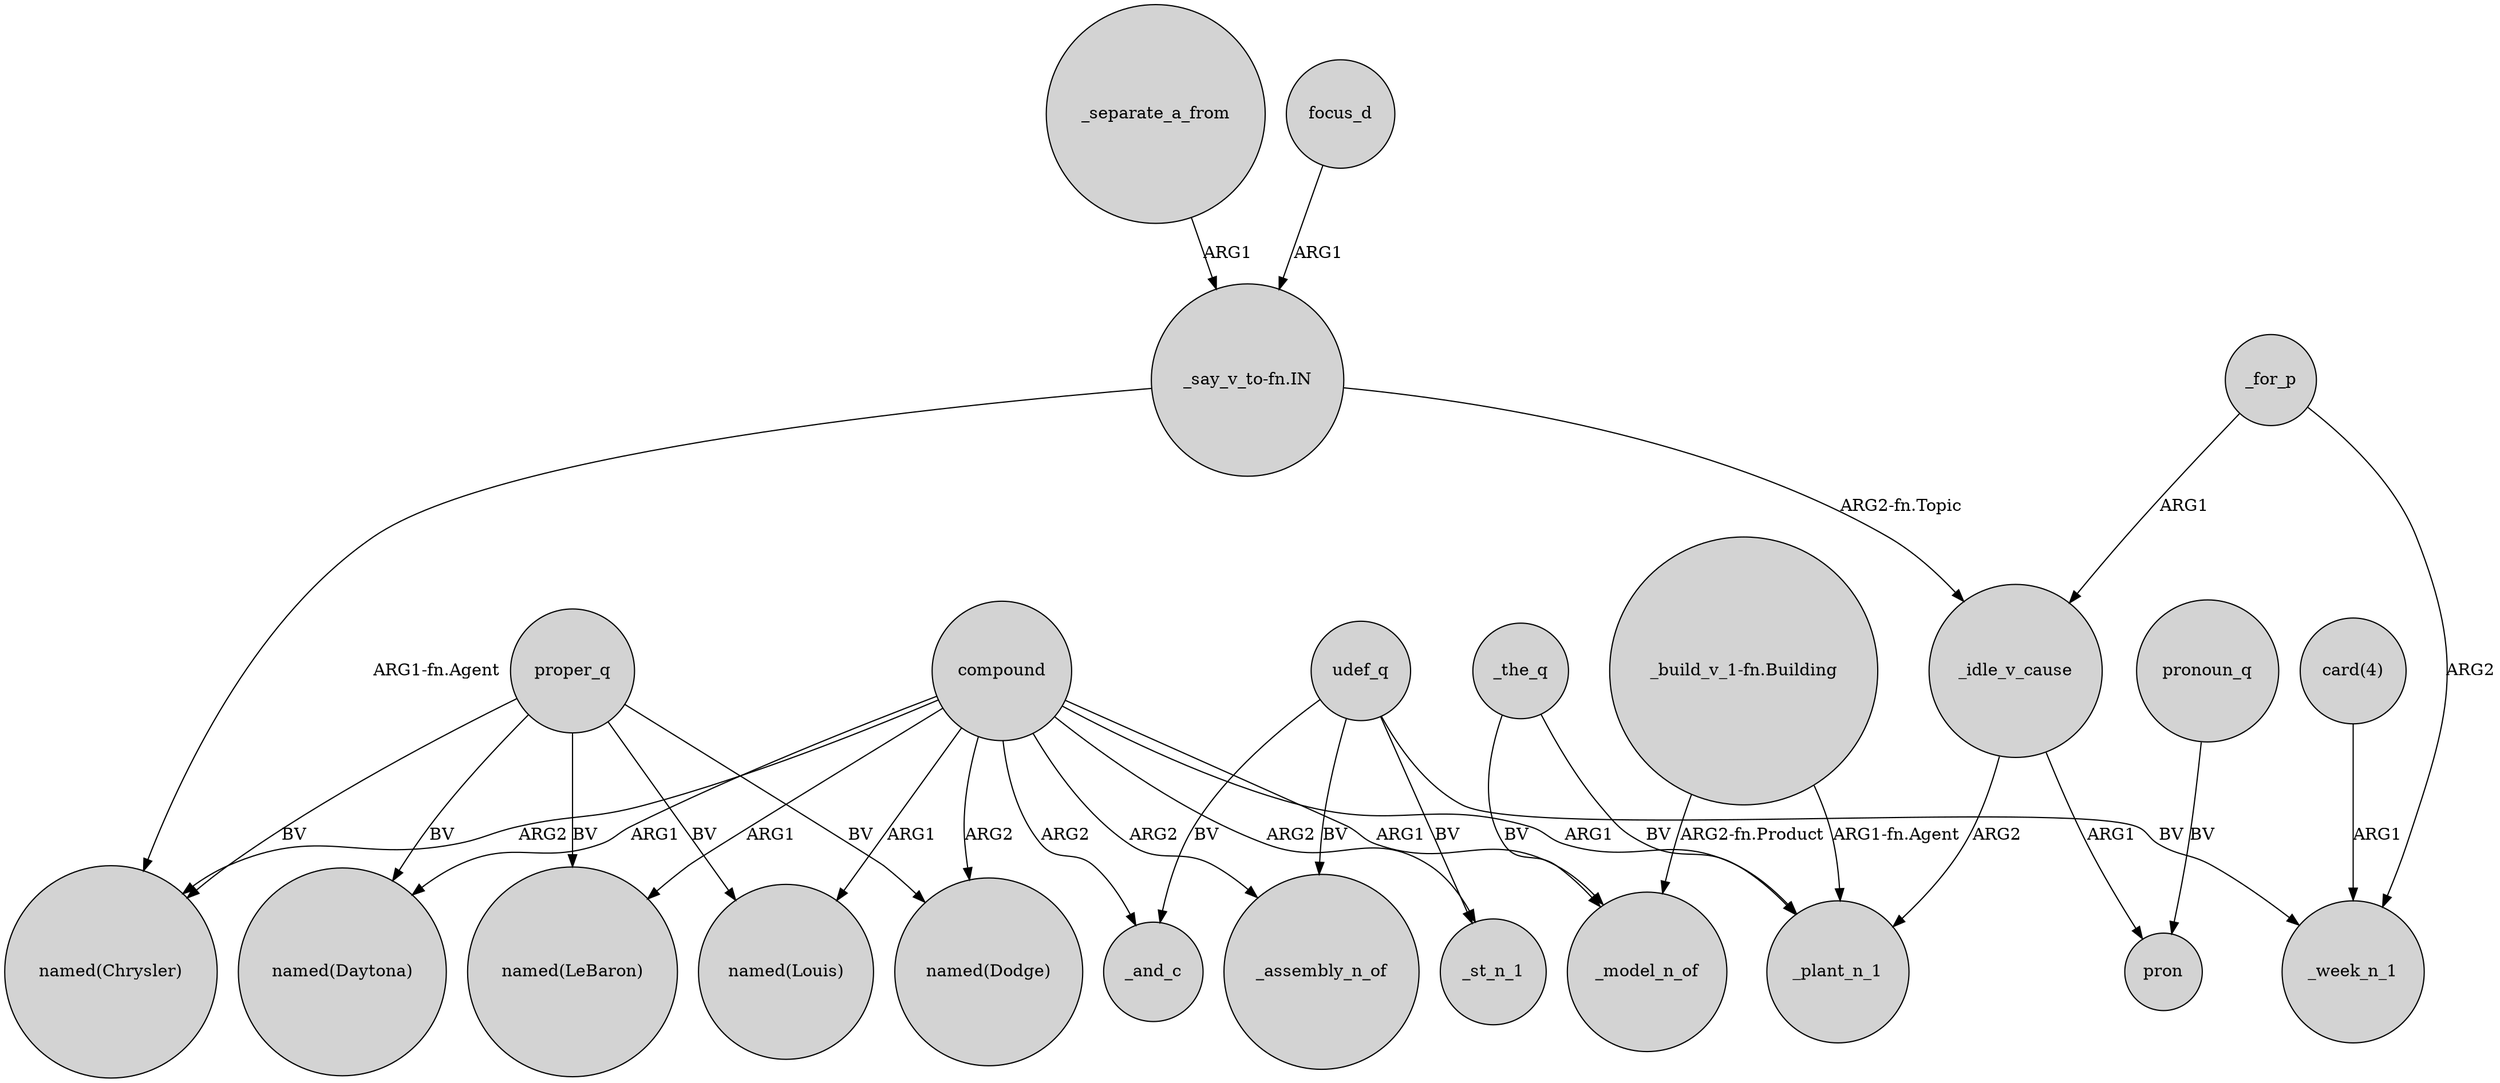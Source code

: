 digraph {
	node [shape=circle style=filled]
	compound -> "named(Dodge)" [label=ARG2]
	proper_q -> "named(Louis)" [label=BV]
	proper_q -> "named(Daytona)" [label=BV]
	_the_q -> _plant_n_1 [label=BV]
	udef_q -> _st_n_1 [label=BV]
	udef_q -> _assembly_n_of [label=BV]
	_for_p -> _idle_v_cause [label=ARG1]
	"_say_v_to-fn.IN" -> _idle_v_cause [label="ARG2-fn.Topic"]
	"_say_v_to-fn.IN" -> "named(Chrysler)" [label="ARG1-fn.Agent"]
	compound -> _plant_n_1 [label=ARG1]
	"card(4)" -> _week_n_1 [label=ARG1]
	compound -> "named(Daytona)" [label=ARG1]
	proper_q -> "named(Chrysler)" [label=BV]
	compound -> _st_n_1 [label=ARG2]
	compound -> "named(Louis)" [label=ARG1]
	_the_q -> _model_n_of [label=BV]
	compound -> _model_n_of [label=ARG1]
	pronoun_q -> pron [label=BV]
	compound -> _and_c [label=ARG2]
	compound -> "named(Chrysler)" [label=ARG2]
	_idle_v_cause -> pron [label=ARG1]
	"_build_v_1-fn.Building" -> _model_n_of [label="ARG2-fn.Product"]
	compound -> "named(LeBaron)" [label=ARG1]
	_for_p -> _week_n_1 [label=ARG2]
	udef_q -> _week_n_1 [label=BV]
	_idle_v_cause -> _plant_n_1 [label=ARG2]
	proper_q -> "named(Dodge)" [label=BV]
	"_build_v_1-fn.Building" -> _plant_n_1 [label="ARG1-fn.Agent"]
	_separate_a_from -> "_say_v_to-fn.IN" [label=ARG1]
	proper_q -> "named(LeBaron)" [label=BV]
	udef_q -> _and_c [label=BV]
	compound -> _assembly_n_of [label=ARG2]
	focus_d -> "_say_v_to-fn.IN" [label=ARG1]
}
